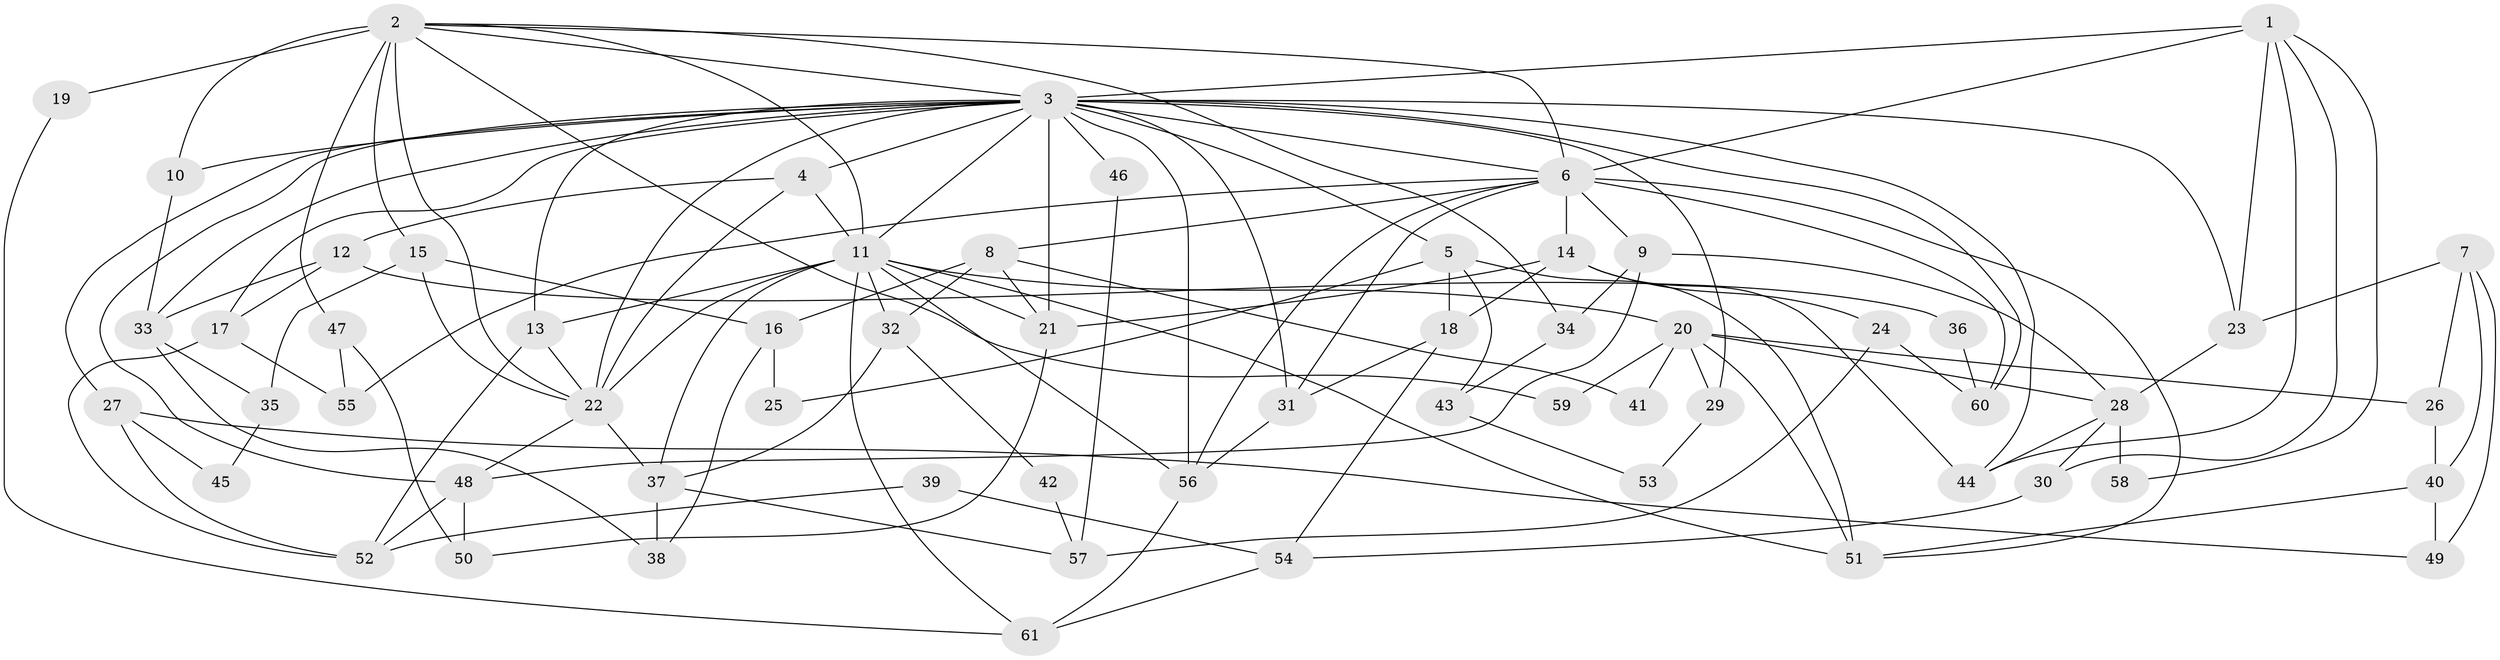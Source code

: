 // original degree distribution, {6: 0.08235294117647059, 5: 0.1411764705882353, 4: 0.3176470588235294, 3: 0.25882352941176473, 2: 0.1411764705882353, 7: 0.03529411764705882, 8: 0.011764705882352941, 11: 0.011764705882352941}
// Generated by graph-tools (version 1.1) at 2025/51/03/04/25 22:51:05]
// undirected, 61 vertices, 134 edges
graph export_dot {
  node [color=gray90,style=filled];
  1;
  2;
  3;
  4;
  5;
  6;
  7;
  8;
  9;
  10;
  11;
  12;
  13;
  14;
  15;
  16;
  17;
  18;
  19;
  20;
  21;
  22;
  23;
  24;
  25;
  26;
  27;
  28;
  29;
  30;
  31;
  32;
  33;
  34;
  35;
  36;
  37;
  38;
  39;
  40;
  41;
  42;
  43;
  44;
  45;
  46;
  47;
  48;
  49;
  50;
  51;
  52;
  53;
  54;
  55;
  56;
  57;
  58;
  59;
  60;
  61;
  1 -- 3 [weight=1.0];
  1 -- 6 [weight=1.0];
  1 -- 23 [weight=1.0];
  1 -- 30 [weight=1.0];
  1 -- 44 [weight=1.0];
  1 -- 58 [weight=1.0];
  2 -- 3 [weight=1.0];
  2 -- 6 [weight=2.0];
  2 -- 10 [weight=2.0];
  2 -- 11 [weight=1.0];
  2 -- 15 [weight=1.0];
  2 -- 19 [weight=1.0];
  2 -- 22 [weight=2.0];
  2 -- 34 [weight=1.0];
  2 -- 47 [weight=1.0];
  2 -- 59 [weight=1.0];
  3 -- 4 [weight=1.0];
  3 -- 5 [weight=1.0];
  3 -- 6 [weight=1.0];
  3 -- 10 [weight=1.0];
  3 -- 11 [weight=1.0];
  3 -- 13 [weight=1.0];
  3 -- 17 [weight=1.0];
  3 -- 21 [weight=2.0];
  3 -- 22 [weight=2.0];
  3 -- 23 [weight=1.0];
  3 -- 27 [weight=1.0];
  3 -- 29 [weight=2.0];
  3 -- 31 [weight=1.0];
  3 -- 33 [weight=2.0];
  3 -- 44 [weight=1.0];
  3 -- 46 [weight=1.0];
  3 -- 48 [weight=1.0];
  3 -- 56 [weight=1.0];
  3 -- 60 [weight=1.0];
  4 -- 11 [weight=2.0];
  4 -- 12 [weight=1.0];
  4 -- 22 [weight=1.0];
  5 -- 18 [weight=1.0];
  5 -- 25 [weight=1.0];
  5 -- 43 [weight=1.0];
  5 -- 51 [weight=1.0];
  6 -- 8 [weight=1.0];
  6 -- 9 [weight=1.0];
  6 -- 14 [weight=1.0];
  6 -- 31 [weight=1.0];
  6 -- 51 [weight=1.0];
  6 -- 55 [weight=1.0];
  6 -- 56 [weight=1.0];
  6 -- 60 [weight=1.0];
  7 -- 23 [weight=1.0];
  7 -- 26 [weight=1.0];
  7 -- 40 [weight=1.0];
  7 -- 49 [weight=1.0];
  8 -- 16 [weight=1.0];
  8 -- 21 [weight=1.0];
  8 -- 32 [weight=1.0];
  8 -- 41 [weight=1.0];
  9 -- 28 [weight=1.0];
  9 -- 34 [weight=1.0];
  9 -- 48 [weight=1.0];
  10 -- 33 [weight=1.0];
  11 -- 13 [weight=1.0];
  11 -- 20 [weight=1.0];
  11 -- 21 [weight=1.0];
  11 -- 22 [weight=2.0];
  11 -- 32 [weight=2.0];
  11 -- 37 [weight=1.0];
  11 -- 51 [weight=1.0];
  11 -- 56 [weight=1.0];
  11 -- 61 [weight=1.0];
  12 -- 17 [weight=1.0];
  12 -- 33 [weight=1.0];
  12 -- 36 [weight=1.0];
  13 -- 22 [weight=1.0];
  13 -- 52 [weight=1.0];
  14 -- 18 [weight=1.0];
  14 -- 21 [weight=1.0];
  14 -- 24 [weight=1.0];
  14 -- 44 [weight=1.0];
  15 -- 16 [weight=1.0];
  15 -- 22 [weight=1.0];
  15 -- 35 [weight=1.0];
  16 -- 25 [weight=1.0];
  16 -- 38 [weight=1.0];
  17 -- 52 [weight=1.0];
  17 -- 55 [weight=1.0];
  18 -- 31 [weight=1.0];
  18 -- 54 [weight=1.0];
  19 -- 61 [weight=1.0];
  20 -- 26 [weight=1.0];
  20 -- 28 [weight=1.0];
  20 -- 29 [weight=1.0];
  20 -- 41 [weight=1.0];
  20 -- 51 [weight=1.0];
  20 -- 59 [weight=1.0];
  21 -- 50 [weight=1.0];
  22 -- 37 [weight=1.0];
  22 -- 48 [weight=1.0];
  23 -- 28 [weight=1.0];
  24 -- 57 [weight=1.0];
  24 -- 60 [weight=1.0];
  26 -- 40 [weight=1.0];
  27 -- 45 [weight=1.0];
  27 -- 49 [weight=1.0];
  27 -- 52 [weight=1.0];
  28 -- 30 [weight=1.0];
  28 -- 44 [weight=1.0];
  28 -- 58 [weight=1.0];
  29 -- 53 [weight=1.0];
  30 -- 54 [weight=1.0];
  31 -- 56 [weight=1.0];
  32 -- 37 [weight=1.0];
  32 -- 42 [weight=1.0];
  33 -- 35 [weight=1.0];
  33 -- 38 [weight=1.0];
  34 -- 43 [weight=1.0];
  35 -- 45 [weight=1.0];
  36 -- 60 [weight=1.0];
  37 -- 38 [weight=1.0];
  37 -- 57 [weight=1.0];
  39 -- 52 [weight=1.0];
  39 -- 54 [weight=1.0];
  40 -- 49 [weight=1.0];
  40 -- 51 [weight=1.0];
  42 -- 57 [weight=1.0];
  43 -- 53 [weight=1.0];
  46 -- 57 [weight=1.0];
  47 -- 50 [weight=1.0];
  47 -- 55 [weight=1.0];
  48 -- 50 [weight=1.0];
  48 -- 52 [weight=1.0];
  54 -- 61 [weight=1.0];
  56 -- 61 [weight=1.0];
}
